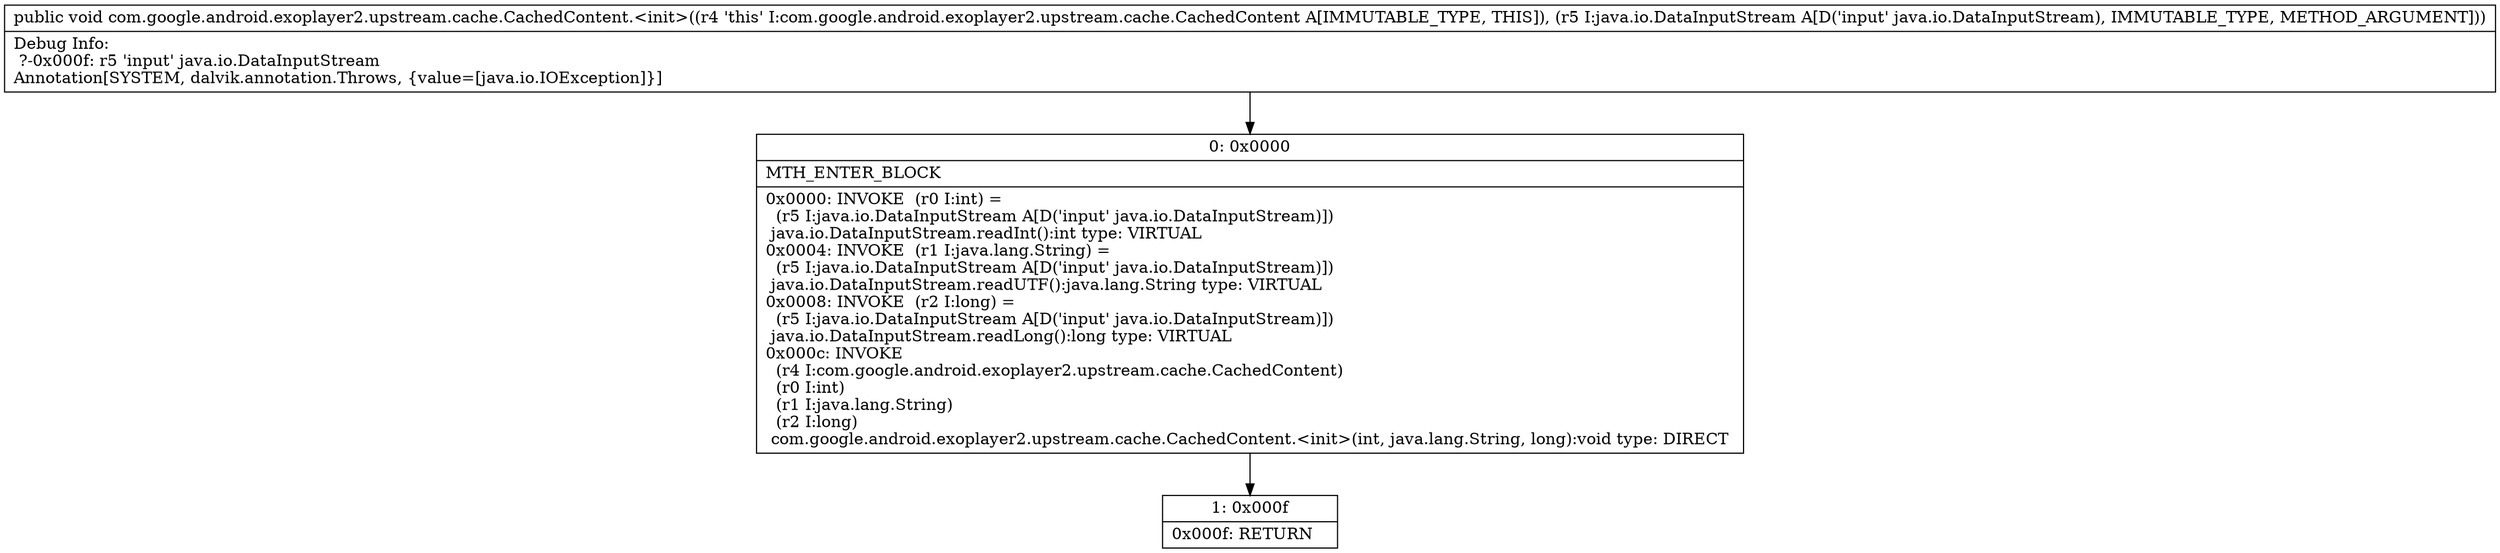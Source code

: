 digraph "CFG forcom.google.android.exoplayer2.upstream.cache.CachedContent.\<init\>(Ljava\/io\/DataInputStream;)V" {
Node_0 [shape=record,label="{0\:\ 0x0000|MTH_ENTER_BLOCK\l|0x0000: INVOKE  (r0 I:int) = \l  (r5 I:java.io.DataInputStream A[D('input' java.io.DataInputStream)])\l java.io.DataInputStream.readInt():int type: VIRTUAL \l0x0004: INVOKE  (r1 I:java.lang.String) = \l  (r5 I:java.io.DataInputStream A[D('input' java.io.DataInputStream)])\l java.io.DataInputStream.readUTF():java.lang.String type: VIRTUAL \l0x0008: INVOKE  (r2 I:long) = \l  (r5 I:java.io.DataInputStream A[D('input' java.io.DataInputStream)])\l java.io.DataInputStream.readLong():long type: VIRTUAL \l0x000c: INVOKE  \l  (r4 I:com.google.android.exoplayer2.upstream.cache.CachedContent)\l  (r0 I:int)\l  (r1 I:java.lang.String)\l  (r2 I:long)\l com.google.android.exoplayer2.upstream.cache.CachedContent.\<init\>(int, java.lang.String, long):void type: DIRECT \l}"];
Node_1 [shape=record,label="{1\:\ 0x000f|0x000f: RETURN   \l}"];
MethodNode[shape=record,label="{public void com.google.android.exoplayer2.upstream.cache.CachedContent.\<init\>((r4 'this' I:com.google.android.exoplayer2.upstream.cache.CachedContent A[IMMUTABLE_TYPE, THIS]), (r5 I:java.io.DataInputStream A[D('input' java.io.DataInputStream), IMMUTABLE_TYPE, METHOD_ARGUMENT]))  | Debug Info:\l  ?\-0x000f: r5 'input' java.io.DataInputStream\lAnnotation[SYSTEM, dalvik.annotation.Throws, \{value=[java.io.IOException]\}]\l}"];
MethodNode -> Node_0;
Node_0 -> Node_1;
}

